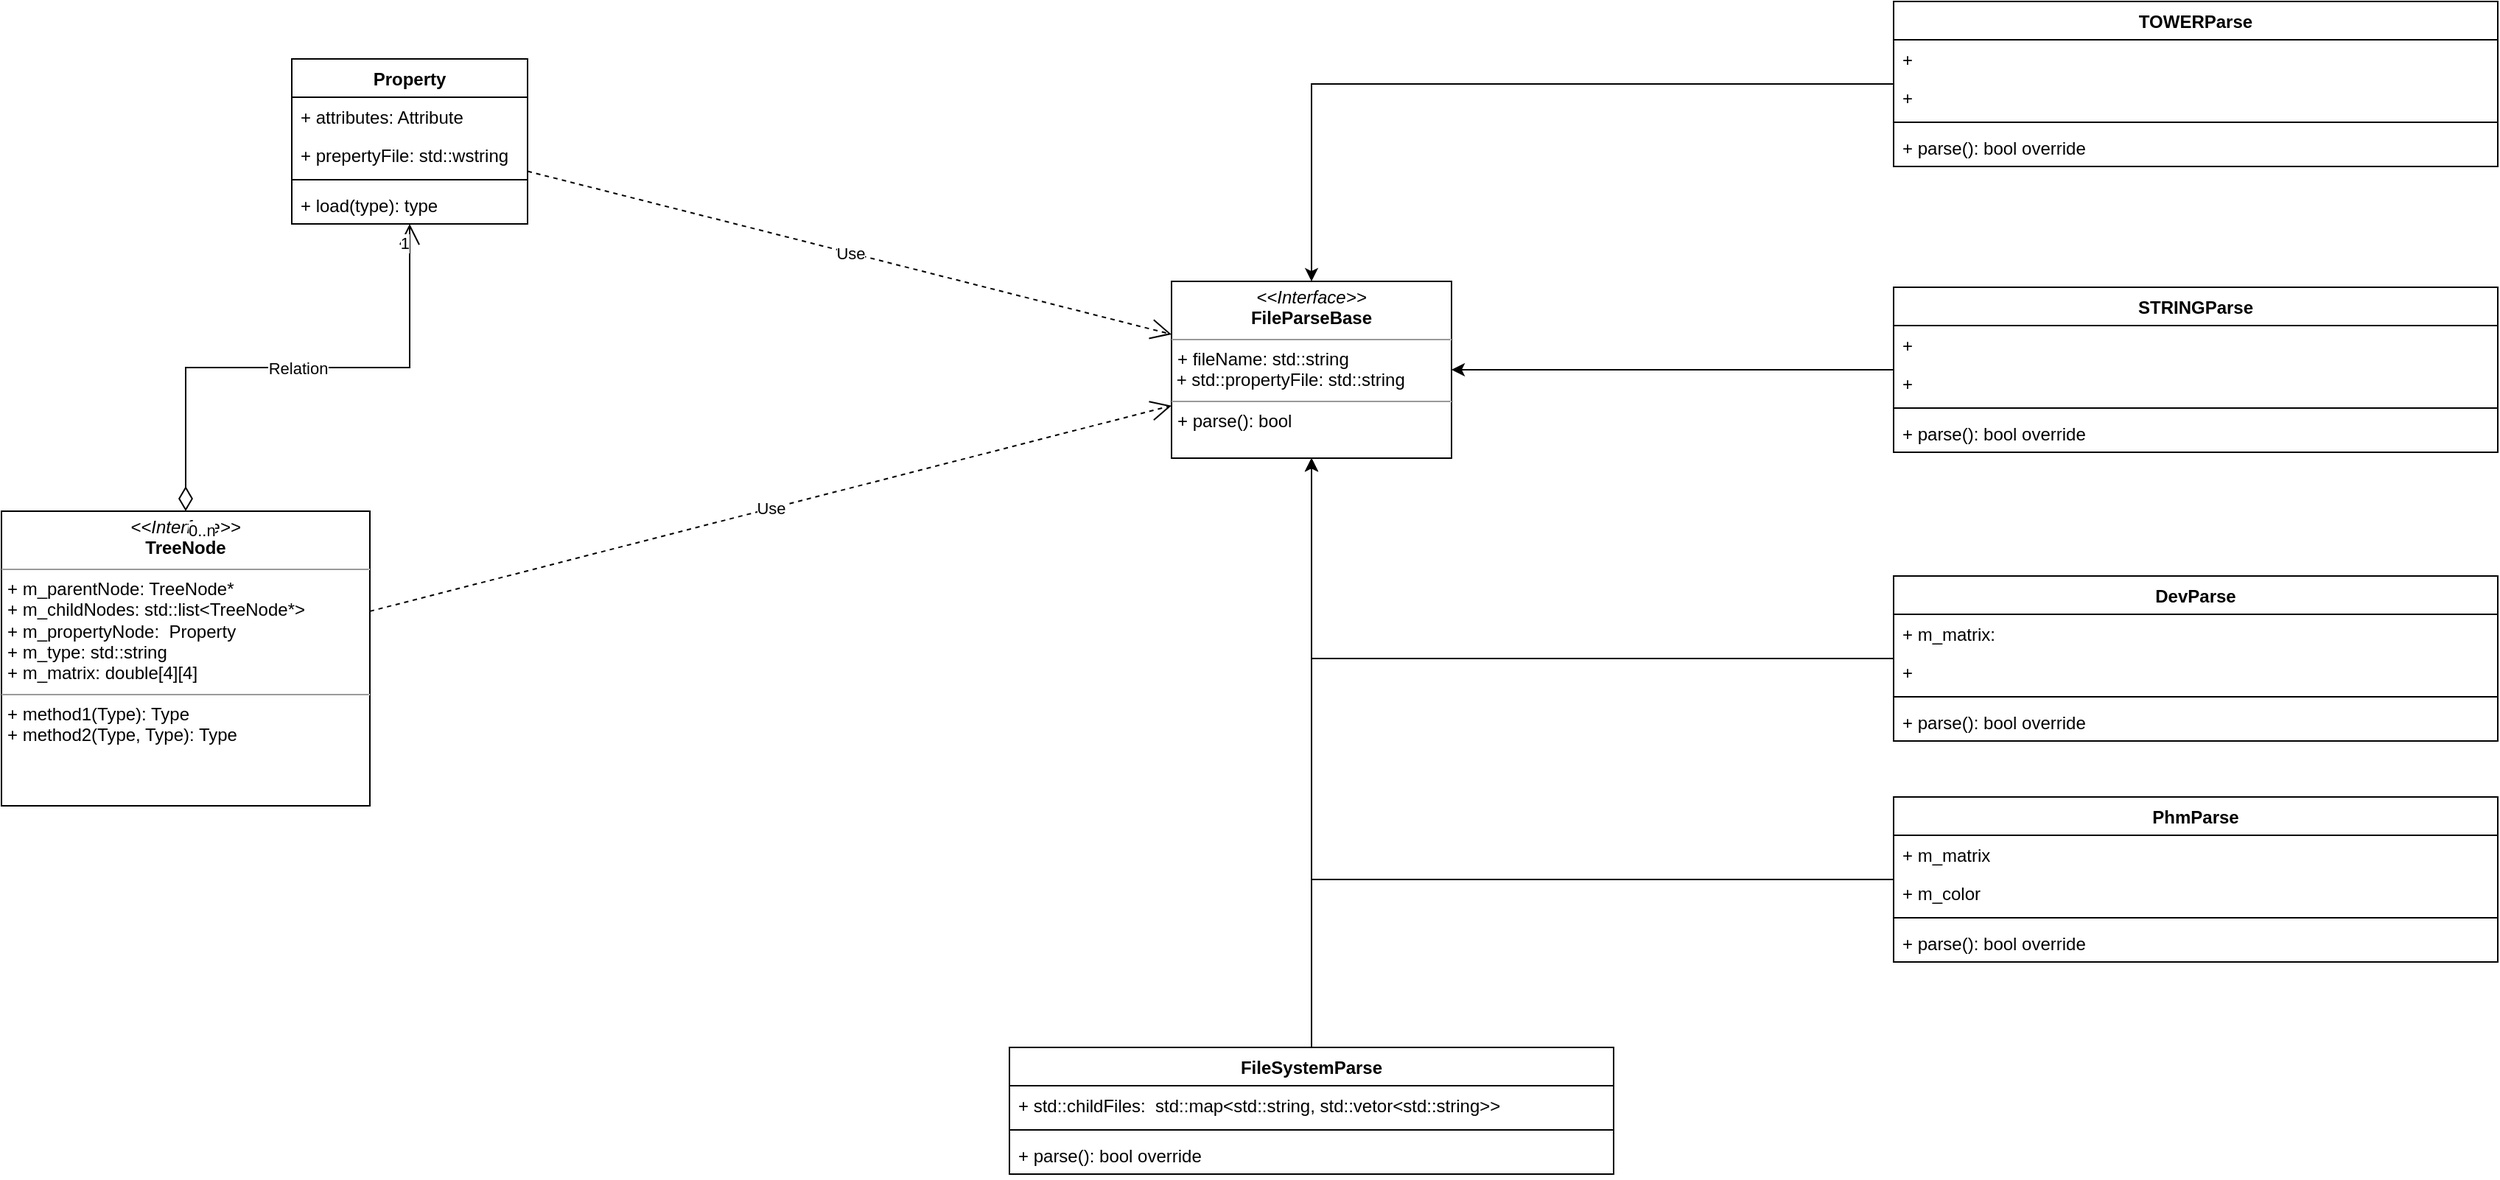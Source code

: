 <mxfile version="21.5.2" type="github">
  <diagram id="C5RBs43oDa-KdzZeNtuy" name="Page-1">
    <mxGraphModel dx="1897" dy="1229" grid="0" gridSize="10" guides="1" tooltips="1" connect="1" arrows="1" fold="1" page="0" pageScale="1" pageWidth="827" pageHeight="1169" math="0" shadow="0">
      <root>
        <mxCell id="WIyWlLk6GJQsqaUBKTNV-0" />
        <mxCell id="WIyWlLk6GJQsqaUBKTNV-1" parent="WIyWlLk6GJQsqaUBKTNV-0" />
        <mxCell id="bTWS-zWp06n6XvNg94sJ-0" value="&lt;p style=&quot;margin:0px;margin-top:4px;text-align:center;&quot;&gt;&lt;i&gt;&amp;lt;&amp;lt;Interface&amp;gt;&amp;gt;&lt;/i&gt;&lt;br&gt;&lt;b&gt;TreeNode&lt;/b&gt;&lt;/p&gt;&lt;hr size=&quot;1&quot;&gt;&lt;p style=&quot;margin:0px;margin-left:4px;&quot;&gt;+ m_parentNode: TreeNode*&lt;br&gt;+ m_childNodes: std::list&amp;lt;TreeNode*&amp;gt;&lt;/p&gt;&lt;p style=&quot;margin:0px;margin-left:4px;&quot;&gt;+ m_propertyNode:&amp;nbsp; Property&lt;/p&gt;&lt;p style=&quot;margin:0px;margin-left:4px;&quot;&gt;+ m_type: std::string&lt;/p&gt;&lt;p style=&quot;margin:0px;margin-left:4px;&quot;&gt;+ m_matrix: double[4][4]&lt;/p&gt;&lt;hr size=&quot;1&quot;&gt;&lt;p style=&quot;margin:0px;margin-left:4px;&quot;&gt;+ method1(Type): Type&lt;br&gt;+ method2(Type, Type): Type&lt;/p&gt;&lt;p style=&quot;margin:0px;margin-left:4px;&quot;&gt;&lt;br&gt;&lt;/p&gt;" style="verticalAlign=top;align=left;overflow=fill;fontSize=12;fontFamily=Helvetica;html=1;whiteSpace=wrap;" parent="WIyWlLk6GJQsqaUBKTNV-1" vertex="1">
          <mxGeometry x="-14" y="166" width="250" height="200" as="geometry" />
        </mxCell>
        <mxCell id="bTWS-zWp06n6XvNg94sJ-9" value="Property" style="swimlane;fontStyle=1;align=center;verticalAlign=top;childLayout=stackLayout;horizontal=1;startSize=26;horizontalStack=0;resizeParent=1;resizeParentMax=0;resizeLast=0;collapsible=1;marginBottom=0;whiteSpace=wrap;html=1;" parent="WIyWlLk6GJQsqaUBKTNV-1" vertex="1">
          <mxGeometry x="183" y="-141" width="160" height="112" as="geometry" />
        </mxCell>
        <mxCell id="bTWS-zWp06n6XvNg94sJ-13" value="+ attributes: Attribute&lt;br&gt;" style="text;strokeColor=none;fillColor=none;align=left;verticalAlign=top;spacingLeft=4;spacingRight=4;overflow=hidden;rotatable=0;points=[[0,0.5],[1,0.5]];portConstraint=eastwest;whiteSpace=wrap;html=1;" parent="bTWS-zWp06n6XvNg94sJ-9" vertex="1">
          <mxGeometry y="26" width="160" height="26" as="geometry" />
        </mxCell>
        <mxCell id="bTWS-zWp06n6XvNg94sJ-14" value="+ prepertyFile: std::wstring" style="text;strokeColor=none;fillColor=none;align=left;verticalAlign=top;spacingLeft=4;spacingRight=4;overflow=hidden;rotatable=0;points=[[0,0.5],[1,0.5]];portConstraint=eastwest;whiteSpace=wrap;html=1;" parent="bTWS-zWp06n6XvNg94sJ-9" vertex="1">
          <mxGeometry y="52" width="160" height="26" as="geometry" />
        </mxCell>
        <mxCell id="bTWS-zWp06n6XvNg94sJ-11" value="" style="line;strokeWidth=1;fillColor=none;align=left;verticalAlign=middle;spacingTop=-1;spacingLeft=3;spacingRight=3;rotatable=0;labelPosition=right;points=[];portConstraint=eastwest;strokeColor=inherit;" parent="bTWS-zWp06n6XvNg94sJ-9" vertex="1">
          <mxGeometry y="78" width="160" height="8" as="geometry" />
        </mxCell>
        <mxCell id="bTWS-zWp06n6XvNg94sJ-12" value="+ load(type): type" style="text;strokeColor=none;fillColor=none;align=left;verticalAlign=top;spacingLeft=4;spacingRight=4;overflow=hidden;rotatable=0;points=[[0,0.5],[1,0.5]];portConstraint=eastwest;whiteSpace=wrap;html=1;" parent="bTWS-zWp06n6XvNg94sJ-9" vertex="1">
          <mxGeometry y="86" width="160" height="26" as="geometry" />
        </mxCell>
        <mxCell id="bTWS-zWp06n6XvNg94sJ-17" value="&lt;p style=&quot;margin:0px;margin-top:4px;text-align:center;&quot;&gt;&lt;i&gt;&amp;lt;&amp;lt;Interface&amp;gt;&amp;gt;&lt;/i&gt;&lt;br&gt;&lt;b&gt;FileParseBase&lt;/b&gt;&lt;/p&gt;&lt;hr size=&quot;1&quot;&gt;&lt;p style=&quot;margin:0px;margin-left:4px;&quot;&gt;+ fileName: std::string&lt;/p&gt;&amp;nbsp;+ std::propertyFile: std::string&lt;hr size=&quot;1&quot;&gt;&lt;p style=&quot;margin:0px;margin-left:4px;&quot;&gt;+ parse(): bool&lt;br&gt;&lt;/p&gt;" style="verticalAlign=top;align=left;overflow=fill;fontSize=12;fontFamily=Helvetica;html=1;whiteSpace=wrap;" parent="WIyWlLk6GJQsqaUBKTNV-1" vertex="1">
          <mxGeometry x="780" y="10" width="190" height="120" as="geometry" />
        </mxCell>
        <mxCell id="feul-Z31k-ZWkmWz1_xb-5" style="edgeStyle=orthogonalEdgeStyle;rounded=0;orthogonalLoop=1;jettySize=auto;html=1;" parent="WIyWlLk6GJQsqaUBKTNV-1" source="feul-Z31k-ZWkmWz1_xb-0" target="bTWS-zWp06n6XvNg94sJ-17" edge="1">
          <mxGeometry relative="1" as="geometry" />
        </mxCell>
        <mxCell id="feul-Z31k-ZWkmWz1_xb-0" value="&lt;b style=&quot;border-color: var(--border-color);&quot;&gt;FileSystemParse&lt;/b&gt;" style="swimlane;fontStyle=1;align=center;verticalAlign=top;childLayout=stackLayout;horizontal=1;startSize=26;horizontalStack=0;resizeParent=1;resizeParentMax=0;resizeLast=0;collapsible=1;marginBottom=0;whiteSpace=wrap;html=1;" parent="WIyWlLk6GJQsqaUBKTNV-1" vertex="1">
          <mxGeometry x="670" y="530" width="410" height="86" as="geometry" />
        </mxCell>
        <mxCell id="feul-Z31k-ZWkmWz1_xb-1" value="+ std::childFiles:&amp;nbsp; std::map&amp;lt;std::string, std::vetor&amp;lt;std::string&amp;gt;&amp;gt;" style="text;strokeColor=none;fillColor=none;align=left;verticalAlign=top;spacingLeft=4;spacingRight=4;overflow=hidden;rotatable=0;points=[[0,0.5],[1,0.5]];portConstraint=eastwest;whiteSpace=wrap;html=1;" parent="feul-Z31k-ZWkmWz1_xb-0" vertex="1">
          <mxGeometry y="26" width="410" height="26" as="geometry" />
        </mxCell>
        <mxCell id="feul-Z31k-ZWkmWz1_xb-2" value="" style="line;strokeWidth=1;fillColor=none;align=left;verticalAlign=middle;spacingTop=-1;spacingLeft=3;spacingRight=3;rotatable=0;labelPosition=right;points=[];portConstraint=eastwest;strokeColor=inherit;" parent="feul-Z31k-ZWkmWz1_xb-0" vertex="1">
          <mxGeometry y="52" width="410" height="8" as="geometry" />
        </mxCell>
        <mxCell id="feul-Z31k-ZWkmWz1_xb-3" value="+ parse(): bool override" style="text;strokeColor=none;fillColor=none;align=left;verticalAlign=top;spacingLeft=4;spacingRight=4;overflow=hidden;rotatable=0;points=[[0,0.5],[1,0.5]];portConstraint=eastwest;whiteSpace=wrap;html=1;" parent="feul-Z31k-ZWkmWz1_xb-0" vertex="1">
          <mxGeometry y="60" width="410" height="26" as="geometry" />
        </mxCell>
        <mxCell id="feul-Z31k-ZWkmWz1_xb-11" style="edgeStyle=orthogonalEdgeStyle;rounded=0;orthogonalLoop=1;jettySize=auto;html=1;" parent="WIyWlLk6GJQsqaUBKTNV-1" source="feul-Z31k-ZWkmWz1_xb-6" target="bTWS-zWp06n6XvNg94sJ-17" edge="1">
          <mxGeometry relative="1" as="geometry" />
        </mxCell>
        <mxCell id="feul-Z31k-ZWkmWz1_xb-6" value="&lt;b style=&quot;border-color: var(--border-color);&quot;&gt;TOWERParse&lt;/b&gt;" style="swimlane;fontStyle=1;align=center;verticalAlign=top;childLayout=stackLayout;horizontal=1;startSize=26;horizontalStack=0;resizeParent=1;resizeParentMax=0;resizeLast=0;collapsible=1;marginBottom=0;whiteSpace=wrap;html=1;" parent="WIyWlLk6GJQsqaUBKTNV-1" vertex="1">
          <mxGeometry x="1270" y="-180" width="410" height="112" as="geometry" />
        </mxCell>
        <mxCell id="feul-Z31k-ZWkmWz1_xb-7" value="+&amp;nbsp;" style="text;strokeColor=none;fillColor=none;align=left;verticalAlign=top;spacingLeft=4;spacingRight=4;overflow=hidden;rotatable=0;points=[[0,0.5],[1,0.5]];portConstraint=eastwest;whiteSpace=wrap;html=1;" parent="feul-Z31k-ZWkmWz1_xb-6" vertex="1">
          <mxGeometry y="26" width="410" height="26" as="geometry" />
        </mxCell>
        <mxCell id="feul-Z31k-ZWkmWz1_xb-8" value="+&amp;nbsp;" style="text;strokeColor=none;fillColor=none;align=left;verticalAlign=top;spacingLeft=4;spacingRight=4;overflow=hidden;rotatable=0;points=[[0,0.5],[1,0.5]];portConstraint=eastwest;whiteSpace=wrap;html=1;" parent="feul-Z31k-ZWkmWz1_xb-6" vertex="1">
          <mxGeometry y="52" width="410" height="26" as="geometry" />
        </mxCell>
        <mxCell id="feul-Z31k-ZWkmWz1_xb-9" value="" style="line;strokeWidth=1;fillColor=none;align=left;verticalAlign=middle;spacingTop=-1;spacingLeft=3;spacingRight=3;rotatable=0;labelPosition=right;points=[];portConstraint=eastwest;strokeColor=inherit;" parent="feul-Z31k-ZWkmWz1_xb-6" vertex="1">
          <mxGeometry y="78" width="410" height="8" as="geometry" />
        </mxCell>
        <mxCell id="feul-Z31k-ZWkmWz1_xb-10" value="+ parse(): bool override" style="text;strokeColor=none;fillColor=none;align=left;verticalAlign=top;spacingLeft=4;spacingRight=4;overflow=hidden;rotatable=0;points=[[0,0.5],[1,0.5]];portConstraint=eastwest;whiteSpace=wrap;html=1;" parent="feul-Z31k-ZWkmWz1_xb-6" vertex="1">
          <mxGeometry y="86" width="410" height="26" as="geometry" />
        </mxCell>
        <mxCell id="feul-Z31k-ZWkmWz1_xb-17" style="edgeStyle=orthogonalEdgeStyle;rounded=0;orthogonalLoop=1;jettySize=auto;html=1;" parent="WIyWlLk6GJQsqaUBKTNV-1" source="feul-Z31k-ZWkmWz1_xb-12" target="bTWS-zWp06n6XvNg94sJ-17" edge="1">
          <mxGeometry relative="1" as="geometry" />
        </mxCell>
        <mxCell id="feul-Z31k-ZWkmWz1_xb-12" value="&lt;b style=&quot;border-color: var(--border-color);&quot;&gt;STRINGParse&lt;/b&gt;" style="swimlane;fontStyle=1;align=center;verticalAlign=top;childLayout=stackLayout;horizontal=1;startSize=26;horizontalStack=0;resizeParent=1;resizeParentMax=0;resizeLast=0;collapsible=1;marginBottom=0;whiteSpace=wrap;html=1;" parent="WIyWlLk6GJQsqaUBKTNV-1" vertex="1">
          <mxGeometry x="1270" y="14" width="410" height="112" as="geometry" />
        </mxCell>
        <mxCell id="feul-Z31k-ZWkmWz1_xb-13" value="+&amp;nbsp;" style="text;strokeColor=none;fillColor=none;align=left;verticalAlign=top;spacingLeft=4;spacingRight=4;overflow=hidden;rotatable=0;points=[[0,0.5],[1,0.5]];portConstraint=eastwest;whiteSpace=wrap;html=1;" parent="feul-Z31k-ZWkmWz1_xb-12" vertex="1">
          <mxGeometry y="26" width="410" height="26" as="geometry" />
        </mxCell>
        <mxCell id="feul-Z31k-ZWkmWz1_xb-14" value="+&amp;nbsp;" style="text;strokeColor=none;fillColor=none;align=left;verticalAlign=top;spacingLeft=4;spacingRight=4;overflow=hidden;rotatable=0;points=[[0,0.5],[1,0.5]];portConstraint=eastwest;whiteSpace=wrap;html=1;" parent="feul-Z31k-ZWkmWz1_xb-12" vertex="1">
          <mxGeometry y="52" width="410" height="26" as="geometry" />
        </mxCell>
        <mxCell id="feul-Z31k-ZWkmWz1_xb-15" value="" style="line;strokeWidth=1;fillColor=none;align=left;verticalAlign=middle;spacingTop=-1;spacingLeft=3;spacingRight=3;rotatable=0;labelPosition=right;points=[];portConstraint=eastwest;strokeColor=inherit;" parent="feul-Z31k-ZWkmWz1_xb-12" vertex="1">
          <mxGeometry y="78" width="410" height="8" as="geometry" />
        </mxCell>
        <mxCell id="feul-Z31k-ZWkmWz1_xb-16" value="+ parse(): bool override" style="text;strokeColor=none;fillColor=none;align=left;verticalAlign=top;spacingLeft=4;spacingRight=4;overflow=hidden;rotatable=0;points=[[0,0.5],[1,0.5]];portConstraint=eastwest;whiteSpace=wrap;html=1;" parent="feul-Z31k-ZWkmWz1_xb-12" vertex="1">
          <mxGeometry y="86" width="410" height="26" as="geometry" />
        </mxCell>
        <mxCell id="feul-Z31k-ZWkmWz1_xb-28" style="edgeStyle=orthogonalEdgeStyle;rounded=0;orthogonalLoop=1;jettySize=auto;html=1;" parent="WIyWlLk6GJQsqaUBKTNV-1" source="feul-Z31k-ZWkmWz1_xb-18" target="bTWS-zWp06n6XvNg94sJ-17" edge="1">
          <mxGeometry relative="1" as="geometry" />
        </mxCell>
        <mxCell id="feul-Z31k-ZWkmWz1_xb-18" value="&lt;b style=&quot;border-color: var(--border-color);&quot;&gt;DevParse&lt;/b&gt;" style="swimlane;fontStyle=1;align=center;verticalAlign=top;childLayout=stackLayout;horizontal=1;startSize=26;horizontalStack=0;resizeParent=1;resizeParentMax=0;resizeLast=0;collapsible=1;marginBottom=0;whiteSpace=wrap;html=1;" parent="WIyWlLk6GJQsqaUBKTNV-1" vertex="1">
          <mxGeometry x="1270" y="210" width="410" height="112" as="geometry" />
        </mxCell>
        <mxCell id="feul-Z31k-ZWkmWz1_xb-19" value="+ m_matrix:" style="text;strokeColor=none;fillColor=none;align=left;verticalAlign=top;spacingLeft=4;spacingRight=4;overflow=hidden;rotatable=0;points=[[0,0.5],[1,0.5]];portConstraint=eastwest;whiteSpace=wrap;html=1;" parent="feul-Z31k-ZWkmWz1_xb-18" vertex="1">
          <mxGeometry y="26" width="410" height="26" as="geometry" />
        </mxCell>
        <mxCell id="feul-Z31k-ZWkmWz1_xb-20" value="+&amp;nbsp;" style="text;strokeColor=none;fillColor=none;align=left;verticalAlign=top;spacingLeft=4;spacingRight=4;overflow=hidden;rotatable=0;points=[[0,0.5],[1,0.5]];portConstraint=eastwest;whiteSpace=wrap;html=1;" parent="feul-Z31k-ZWkmWz1_xb-18" vertex="1">
          <mxGeometry y="52" width="410" height="26" as="geometry" />
        </mxCell>
        <mxCell id="feul-Z31k-ZWkmWz1_xb-21" value="" style="line;strokeWidth=1;fillColor=none;align=left;verticalAlign=middle;spacingTop=-1;spacingLeft=3;spacingRight=3;rotatable=0;labelPosition=right;points=[];portConstraint=eastwest;strokeColor=inherit;" parent="feul-Z31k-ZWkmWz1_xb-18" vertex="1">
          <mxGeometry y="78" width="410" height="8" as="geometry" />
        </mxCell>
        <mxCell id="feul-Z31k-ZWkmWz1_xb-22" value="+ parse(): bool override" style="text;strokeColor=none;fillColor=none;align=left;verticalAlign=top;spacingLeft=4;spacingRight=4;overflow=hidden;rotatable=0;points=[[0,0.5],[1,0.5]];portConstraint=eastwest;whiteSpace=wrap;html=1;" parent="feul-Z31k-ZWkmWz1_xb-18" vertex="1">
          <mxGeometry y="86" width="410" height="26" as="geometry" />
        </mxCell>
        <mxCell id="feul-Z31k-ZWkmWz1_xb-29" style="edgeStyle=orthogonalEdgeStyle;rounded=0;orthogonalLoop=1;jettySize=auto;html=1;" parent="WIyWlLk6GJQsqaUBKTNV-1" source="feul-Z31k-ZWkmWz1_xb-23" target="bTWS-zWp06n6XvNg94sJ-17" edge="1">
          <mxGeometry relative="1" as="geometry" />
        </mxCell>
        <mxCell id="feul-Z31k-ZWkmWz1_xb-23" value="&lt;b style=&quot;border-color: var(--border-color);&quot;&gt;PhmParse&lt;/b&gt;" style="swimlane;fontStyle=1;align=center;verticalAlign=top;childLayout=stackLayout;horizontal=1;startSize=26;horizontalStack=0;resizeParent=1;resizeParentMax=0;resizeLast=0;collapsible=1;marginBottom=0;whiteSpace=wrap;html=1;" parent="WIyWlLk6GJQsqaUBKTNV-1" vertex="1">
          <mxGeometry x="1270" y="360" width="410" height="112" as="geometry" />
        </mxCell>
        <mxCell id="feul-Z31k-ZWkmWz1_xb-24" value="+ m_matrix" style="text;strokeColor=none;fillColor=none;align=left;verticalAlign=top;spacingLeft=4;spacingRight=4;overflow=hidden;rotatable=0;points=[[0,0.5],[1,0.5]];portConstraint=eastwest;whiteSpace=wrap;html=1;" parent="feul-Z31k-ZWkmWz1_xb-23" vertex="1">
          <mxGeometry y="26" width="410" height="26" as="geometry" />
        </mxCell>
        <mxCell id="feul-Z31k-ZWkmWz1_xb-25" value="+ m_color&lt;br&gt;&lt;br&gt;" style="text;strokeColor=none;fillColor=none;align=left;verticalAlign=top;spacingLeft=4;spacingRight=4;overflow=hidden;rotatable=0;points=[[0,0.5],[1,0.5]];portConstraint=eastwest;whiteSpace=wrap;html=1;" parent="feul-Z31k-ZWkmWz1_xb-23" vertex="1">
          <mxGeometry y="52" width="410" height="26" as="geometry" />
        </mxCell>
        <mxCell id="feul-Z31k-ZWkmWz1_xb-26" value="" style="line;strokeWidth=1;fillColor=none;align=left;verticalAlign=middle;spacingTop=-1;spacingLeft=3;spacingRight=3;rotatable=0;labelPosition=right;points=[];portConstraint=eastwest;strokeColor=inherit;" parent="feul-Z31k-ZWkmWz1_xb-23" vertex="1">
          <mxGeometry y="78" width="410" height="8" as="geometry" />
        </mxCell>
        <mxCell id="feul-Z31k-ZWkmWz1_xb-27" value="+ parse(): bool override" style="text;strokeColor=none;fillColor=none;align=left;verticalAlign=top;spacingLeft=4;spacingRight=4;overflow=hidden;rotatable=0;points=[[0,0.5],[1,0.5]];portConstraint=eastwest;whiteSpace=wrap;html=1;" parent="feul-Z31k-ZWkmWz1_xb-23" vertex="1">
          <mxGeometry y="86" width="410" height="26" as="geometry" />
        </mxCell>
        <mxCell id="rgkecwEsOKSykd2a3ygc-0" value="Relation" style="endArrow=open;html=1;endSize=12;startArrow=diamondThin;startSize=14;startFill=0;edgeStyle=orthogonalEdgeStyle;rounded=0;" edge="1" parent="WIyWlLk6GJQsqaUBKTNV-1" source="bTWS-zWp06n6XvNg94sJ-0" target="bTWS-zWp06n6XvNg94sJ-9">
          <mxGeometry relative="1" as="geometry">
            <mxPoint x="406" y="292" as="sourcePoint" />
            <mxPoint x="566" y="292" as="targetPoint" />
          </mxGeometry>
        </mxCell>
        <mxCell id="rgkecwEsOKSykd2a3ygc-1" value="0..n" style="edgeLabel;resizable=0;html=1;align=left;verticalAlign=top;" connectable="0" vertex="1" parent="rgkecwEsOKSykd2a3ygc-0">
          <mxGeometry x="-1" relative="1" as="geometry" />
        </mxCell>
        <mxCell id="rgkecwEsOKSykd2a3ygc-2" value="1" style="edgeLabel;resizable=0;html=1;align=right;verticalAlign=top;" connectable="0" vertex="1" parent="rgkecwEsOKSykd2a3ygc-0">
          <mxGeometry x="1" relative="1" as="geometry" />
        </mxCell>
        <mxCell id="rgkecwEsOKSykd2a3ygc-3" value="Use" style="endArrow=open;endSize=12;dashed=1;html=1;rounded=0;" edge="1" parent="WIyWlLk6GJQsqaUBKTNV-1" source="bTWS-zWp06n6XvNg94sJ-0" target="bTWS-zWp06n6XvNg94sJ-17">
          <mxGeometry width="160" relative="1" as="geometry">
            <mxPoint x="406" y="292" as="sourcePoint" />
            <mxPoint x="566" y="292" as="targetPoint" />
          </mxGeometry>
        </mxCell>
        <mxCell id="rgkecwEsOKSykd2a3ygc-4" value="Use" style="endArrow=open;endSize=12;dashed=1;html=1;rounded=0;" edge="1" parent="WIyWlLk6GJQsqaUBKTNV-1" source="bTWS-zWp06n6XvNg94sJ-9" target="bTWS-zWp06n6XvNg94sJ-17">
          <mxGeometry width="160" relative="1" as="geometry">
            <mxPoint x="341" y="46" as="sourcePoint" />
            <mxPoint x="501" y="46" as="targetPoint" />
          </mxGeometry>
        </mxCell>
      </root>
    </mxGraphModel>
  </diagram>
</mxfile>
